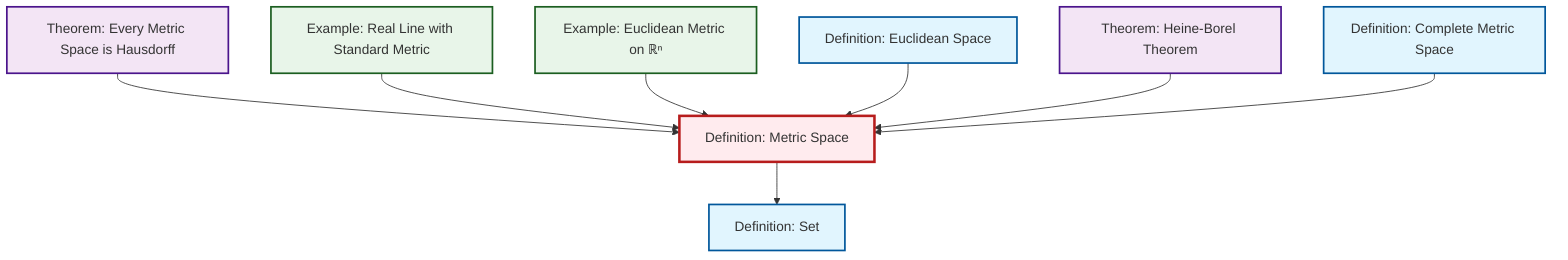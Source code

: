 graph TD
    classDef definition fill:#e1f5fe,stroke:#01579b,stroke-width:2px
    classDef theorem fill:#f3e5f5,stroke:#4a148c,stroke-width:2px
    classDef axiom fill:#fff3e0,stroke:#e65100,stroke-width:2px
    classDef example fill:#e8f5e9,stroke:#1b5e20,stroke-width:2px
    classDef current fill:#ffebee,stroke:#b71c1c,stroke-width:3px
    ex-euclidean-metric["Example: Euclidean Metric on ℝⁿ"]:::example
    def-complete-metric-space["Definition: Complete Metric Space"]:::definition
    def-set["Definition: Set"]:::definition
    def-metric-space["Definition: Metric Space"]:::definition
    def-euclidean-space["Definition: Euclidean Space"]:::definition
    ex-real-line-metric["Example: Real Line with Standard Metric"]:::example
    thm-heine-borel["Theorem: Heine-Borel Theorem"]:::theorem
    thm-metric-hausdorff["Theorem: Every Metric Space is Hausdorff"]:::theorem
    thm-metric-hausdorff --> def-metric-space
    ex-real-line-metric --> def-metric-space
    ex-euclidean-metric --> def-metric-space
    def-euclidean-space --> def-metric-space
    thm-heine-borel --> def-metric-space
    def-complete-metric-space --> def-metric-space
    def-metric-space --> def-set
    class def-metric-space current